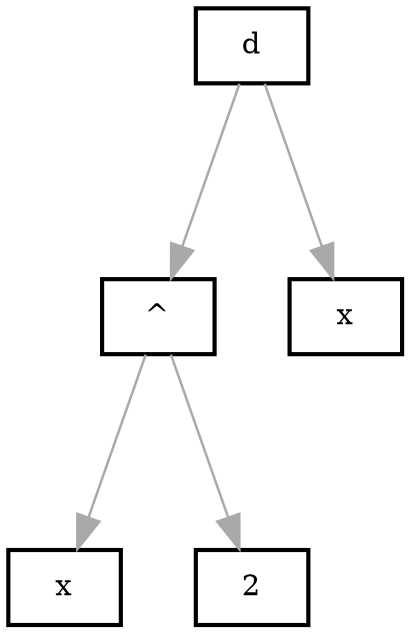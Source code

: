 	digraph
	{
		edge [color     = darkgrey]
		edge [arrowsize = 1.6]
		edge [penwidth  = 1.2]

		graph [penwidth = 2]
		graph [ranksep  = 1.3]
		graph [nodesep  = 0.5]
		graph [style    = "filled"]
		graph [color    = green, fillcolor = lightgreen]

		node [penwidth = 2]
		node [shape    = box]
		node [color    = black, fillcolor = white]

		compound  = true;
		newrank   = true;

		Node0x600001f61140[label = "d"]
		Node0x600001f61140 -> Node0x600001f61160

		Node0x600001f61160[label = "^"]
		Node0x600001f61160 -> Node0x600001f61180

		Node0x600001f61180[label = "x"]
		Node0x600001f61160 -> Node0x600001f611a0

		Node0x600001f611a0[label = "2"]
		Node0x600001f61140 -> Node0x600001f611c0

		Node0x600001f611c0[label = "x"]
	}